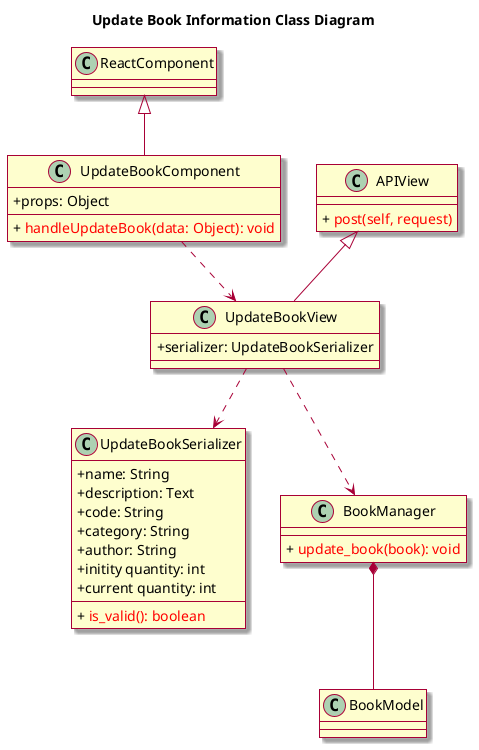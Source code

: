 @startuml
skin rose
skinparam classAttributeIconSize 0

title Update Book Information Class Diagram

class ReactComponent

class UpdateBookComponent {
    + props: Object
    + {method}<color:red> handleUpdateBook(data: Object): void
}

class APIView {
    + {method} <color:red> post(self, request)
}

class UpdateBookView {
    + serializer: UpdateBookSerializer
}

class UpdateBookSerializer {
    + name: String 
    + description: Text 
    + code: String 
    + category: String 
    + author: String
    + initity quantity: int 
    + current quantity: int 
    + {method}<color:red> is_valid(): boolean
}

class BookManager {
    + {method} <color:red> update_book(book): void
}

class BookModel 

ReactComponent <|-- UpdateBookComponent
APIView <|-- UpdateBookView
UpdateBookComponent ..> UpdateBookView
UpdateBookView ..> UpdateBookSerializer
UpdateBookView ..> BookManager
BookManager *-- BookModel
@enduml